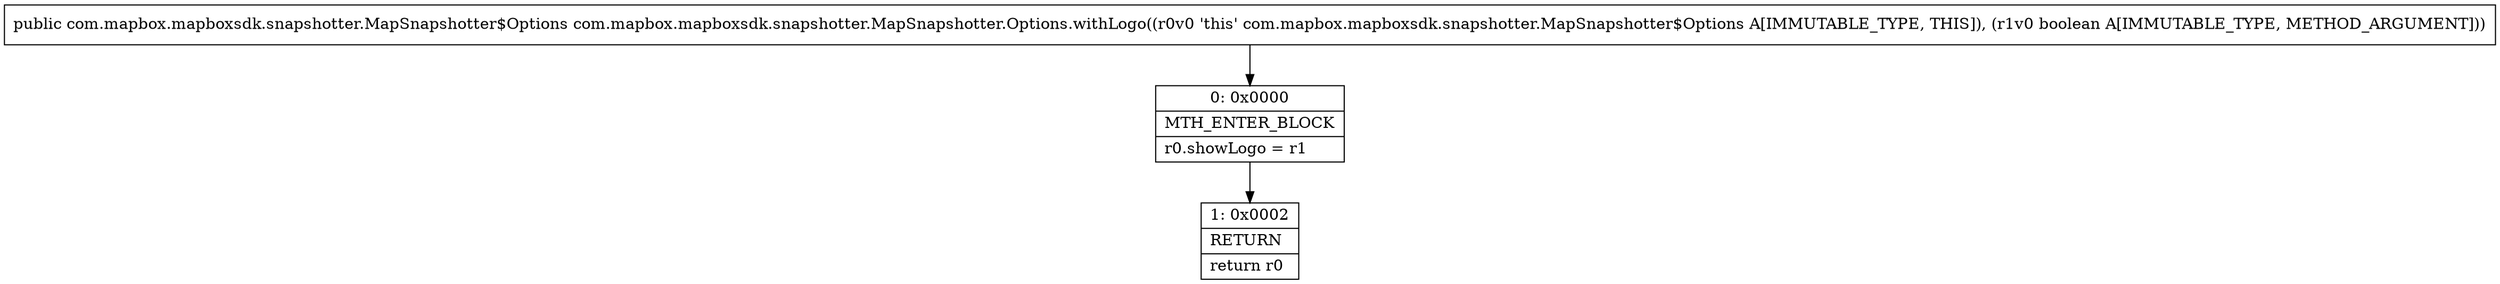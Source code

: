 digraph "CFG forcom.mapbox.mapboxsdk.snapshotter.MapSnapshotter.Options.withLogo(Z)Lcom\/mapbox\/mapboxsdk\/snapshotter\/MapSnapshotter$Options;" {
Node_0 [shape=record,label="{0\:\ 0x0000|MTH_ENTER_BLOCK\l|r0.showLogo = r1\l}"];
Node_1 [shape=record,label="{1\:\ 0x0002|RETURN\l|return r0\l}"];
MethodNode[shape=record,label="{public com.mapbox.mapboxsdk.snapshotter.MapSnapshotter$Options com.mapbox.mapboxsdk.snapshotter.MapSnapshotter.Options.withLogo((r0v0 'this' com.mapbox.mapboxsdk.snapshotter.MapSnapshotter$Options A[IMMUTABLE_TYPE, THIS]), (r1v0 boolean A[IMMUTABLE_TYPE, METHOD_ARGUMENT])) }"];
MethodNode -> Node_0;
Node_0 -> Node_1;
}

